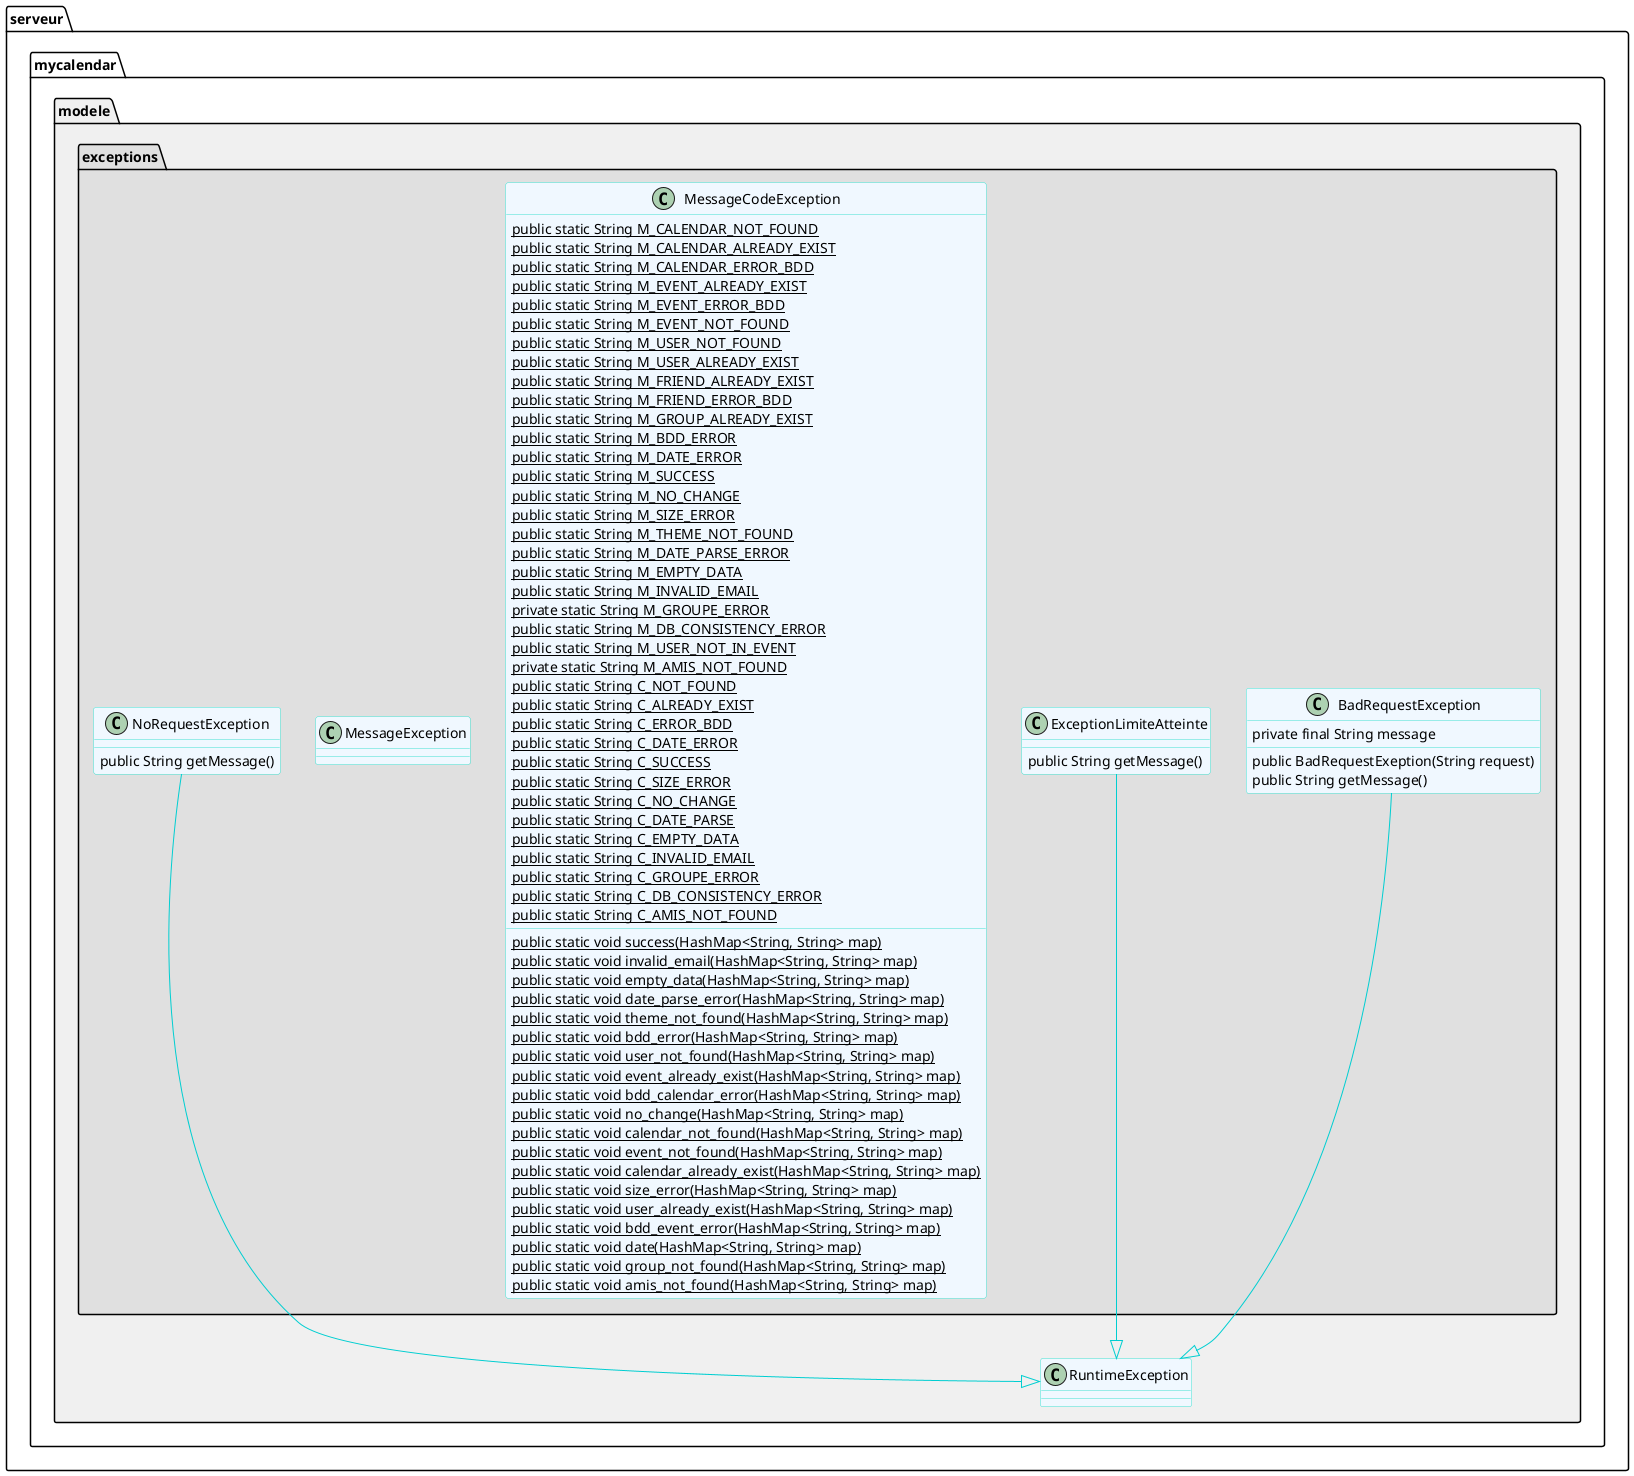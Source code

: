 @startuml
skinparam class {
   BackgroundColor AliceBlue
   ArrowColor DarkTurquoise
   BorderColor Turquoise
}

skinparam stereotypeCBackgroundColor DarkTurquoise
skinparam stereotypeIBackgroundColor Magenta
skinparam stereotypeABackgroundColor Yellow

package "serveur.mycalendar.modele" #F0F0F0 {


package exceptions #E0E0E0 {

   class BadRequestException {
      {field}private final String message
      public BadRequestExeption(String request)
      public String getMessage()
   }

   class ExceptionLimiteAtteinte {
      public String getMessage()
   }
   
   class MessageCodeException {
      {field}{static}public static String M_CALENDAR_NOT_FOUND
      {field}{static}public static String M_CALENDAR_ALREADY_EXIST
      {field}{static}public static String M_CALENDAR_ERROR_BDD
      {field}{static}public static String M_EVENT_ALREADY_EXIST
      {field}{static}public static String M_EVENT_ERROR_BDD
      {field}{static}public static String M_EVENT_NOT_FOUND 
      {field}{static}public static String M_USER_NOT_FOUND
      {field}{static}public static String M_USER_ALREADY_EXIST 
      {field}{static}public static String M_FRIEND_ALREADY_EXIST
      {field}{static}public static String M_FRIEND_ERROR_BDD
      {field}{static}public static String M_GROUP_ALREADY_EXIST
      {field}{static}public static String M_BDD_ERROR
      {field}{static}public static String M_DATE_ERROR
      {field}{static}public static String M_SUCCESS
      {field}{static}public static String M_NO_CHANGE
      {field}{static}public static String M_SIZE_ERROR 
      {field}{static}public static String M_THEME_NOT_FOUND
      {field}{static}public static String M_DATE_PARSE_ERROR
      {field}{static}public static String M_EMPTY_DATA
      {field}{static}public static String M_INVALID_EMAIL
      {field}{static}private static String M_GROUPE_ERROR
      {field}{static}public static String M_DB_CONSISTENCY_ERROR
      {field}{static}public static String M_USER_NOT_IN_EVENT
      {field}{static}private static String M_AMIS_NOT_FOUND
      {field}{static}public static String C_NOT_FOUND
      {field}{static}public static String C_ALREADY_EXIST 
      {field}{static}public static String C_ERROR_BDD
      {field}{static}public static String C_DATE_ERROR
      {field}{static}public static String C_SUCCESS
      {field}{static}public static String C_SIZE_ERROR
      {field}{static}public static String C_NO_CHANGE
      {field}{static}public static String C_DATE_PARSE
      {field}{static}public static String C_EMPTY_DATA
      {field}{static}public static String C_INVALID_EMAIL
      {field}{static}public static String C_GROUPE_ERROR
      {field}{static}public static String C_DB_CONSISTENCY_ERROR
      {field}{static}public static String C_AMIS_NOT_FOUND
      {static}public static void success(HashMap<String, String> map)
      {static}public static void invalid_email(HashMap<String, String> map)
      {static}public static void empty_data(HashMap<String, String> map)
      {static}public static void date_parse_error(HashMap<String, String> map)
      {static}public static void theme_not_found(HashMap<String, String> map)
      {static}public static void bdd_error(HashMap<String, String> map)
      {static}public static void user_not_found(HashMap<String, String> map)
      {static}public static void event_already_exist(HashMap<String, String> map)
      {static}public static void bdd_calendar_error(HashMap<String, String> map)
      {static}public static void no_change(HashMap<String, String> map)
      {static}public static void calendar_not_found(HashMap<String, String> map)
      {static}public static void event_not_found(HashMap<String, String> map)
      {static}public static void calendar_already_exist(HashMap<String, String> map)
      {static}public static void size_error(HashMap<String, String> map)
      {static}public static void user_already_exist(HashMap<String, String> map)
      {static}public static void bdd_event_error(HashMap<String, String> map)
      {static}public static void date(HashMap<String, String> map)
      {static}public static void group_not_found(HashMap<String, String> map)
      {static}public static void amis_not_found(HashMap<String, String> map)
   }

   class MessageException {
   }

   class NoRequestException {
      public String getMessage()
   }

}

BadRequestException --|> RuntimeException
ExceptionLimiteAtteinte --|> RuntimeException
NoRequestException --|> RuntimeException

}

@enduml
